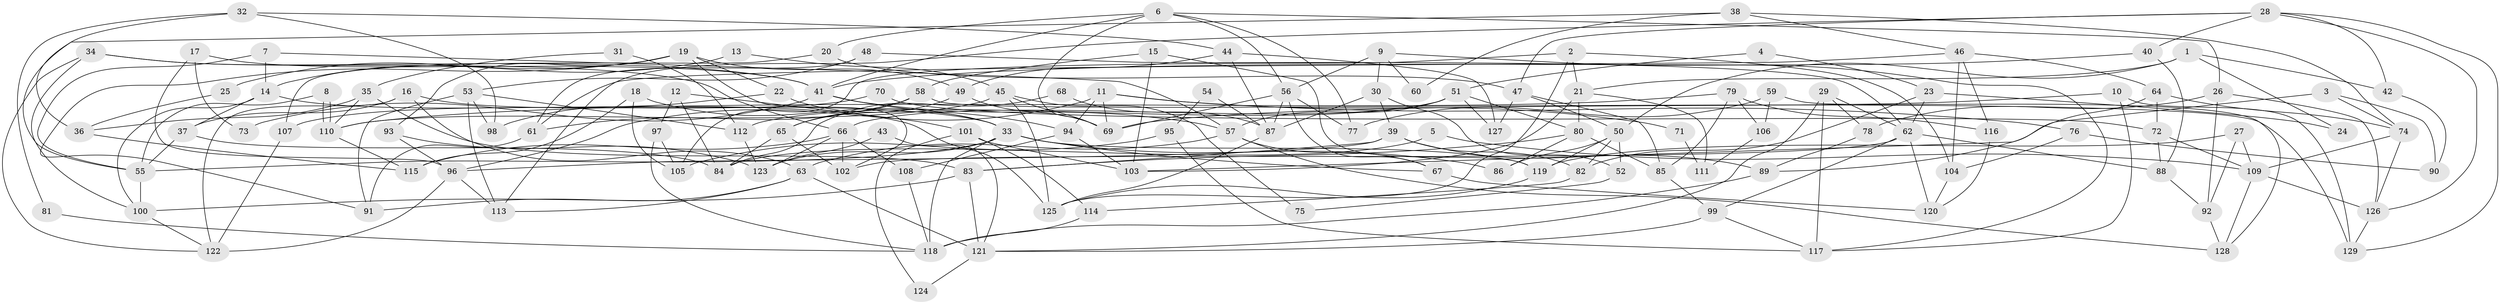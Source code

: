 // coarse degree distribution, {8: 0.15384615384615385, 6: 0.15384615384615385, 7: 0.07692307692307693, 5: 0.2692307692307692, 4: 0.07692307692307693, 10: 0.09615384615384616, 2: 0.057692307692307696, 9: 0.019230769230769232, 3: 0.07692307692307693, 11: 0.019230769230769232}
// Generated by graph-tools (version 1.1) at 2025/37/03/04/25 23:37:15]
// undirected, 129 vertices, 258 edges
graph export_dot {
  node [color=gray90,style=filled];
  1;
  2;
  3;
  4;
  5;
  6;
  7;
  8;
  9;
  10;
  11;
  12;
  13;
  14;
  15;
  16;
  17;
  18;
  19;
  20;
  21;
  22;
  23;
  24;
  25;
  26;
  27;
  28;
  29;
  30;
  31;
  32;
  33;
  34;
  35;
  36;
  37;
  38;
  39;
  40;
  41;
  42;
  43;
  44;
  45;
  46;
  47;
  48;
  49;
  50;
  51;
  52;
  53;
  54;
  55;
  56;
  57;
  58;
  59;
  60;
  61;
  62;
  63;
  64;
  65;
  66;
  67;
  68;
  69;
  70;
  71;
  72;
  73;
  74;
  75;
  76;
  77;
  78;
  79;
  80;
  81;
  82;
  83;
  84;
  85;
  86;
  87;
  88;
  89;
  90;
  91;
  92;
  93;
  94;
  95;
  96;
  97;
  98;
  99;
  100;
  101;
  102;
  103;
  104;
  105;
  106;
  107;
  108;
  109;
  110;
  111;
  112;
  113;
  114;
  115;
  116;
  117;
  118;
  119;
  120;
  121;
  122;
  123;
  124;
  125;
  126;
  127;
  128;
  129;
  1 -- 50;
  1 -- 21;
  1 -- 24;
  1 -- 42;
  2 -- 104;
  2 -- 21;
  2 -- 105;
  2 -- 125;
  3 -- 90;
  3 -- 103;
  3 -- 74;
  4 -- 23;
  4 -- 51;
  5 -- 109;
  5 -- 84;
  6 -- 56;
  6 -- 41;
  6 -- 20;
  6 -- 26;
  6 -- 69;
  6 -- 77;
  7 -- 55;
  7 -- 57;
  7 -- 14;
  8 -- 55;
  8 -- 110;
  8 -- 110;
  9 -- 117;
  9 -- 56;
  9 -- 30;
  9 -- 60;
  10 -- 69;
  10 -- 129;
  10 -- 117;
  11 -- 96;
  11 -- 69;
  11 -- 71;
  11 -- 76;
  11 -- 94;
  12 -- 84;
  12 -- 97;
  12 -- 101;
  13 -- 14;
  13 -- 45;
  14 -- 125;
  14 -- 37;
  14 -- 100;
  15 -- 103;
  15 -- 119;
  15 -- 58;
  16 -- 122;
  16 -- 37;
  16 -- 33;
  16 -- 63;
  17 -- 41;
  17 -- 96;
  17 -- 73;
  18 -- 33;
  18 -- 115;
  18 -- 105;
  19 -- 91;
  19 -- 102;
  19 -- 22;
  19 -- 25;
  19 -- 49;
  19 -- 93;
  20 -- 47;
  20 -- 107;
  21 -- 80;
  21 -- 103;
  21 -- 111;
  22 -- 33;
  22 -- 98;
  23 -- 82;
  23 -- 62;
  23 -- 24;
  25 -- 36;
  26 -- 126;
  26 -- 78;
  26 -- 92;
  27 -- 92;
  27 -- 109;
  27 -- 119;
  28 -- 126;
  28 -- 113;
  28 -- 40;
  28 -- 42;
  28 -- 47;
  28 -- 129;
  29 -- 117;
  29 -- 78;
  29 -- 62;
  29 -- 121;
  30 -- 39;
  30 -- 52;
  30 -- 87;
  31 -- 112;
  31 -- 35;
  32 -- 98;
  32 -- 36;
  32 -- 44;
  32 -- 81;
  33 -- 119;
  33 -- 55;
  33 -- 67;
  33 -- 86;
  33 -- 118;
  33 -- 123;
  34 -- 41;
  34 -- 100;
  34 -- 66;
  34 -- 122;
  35 -- 110;
  35 -- 83;
  35 -- 36;
  36 -- 115;
  37 -- 55;
  37 -- 84;
  38 -- 74;
  38 -- 55;
  38 -- 46;
  38 -- 60;
  39 -- 89;
  39 -- 83;
  39 -- 82;
  39 -- 96;
  40 -- 88;
  40 -- 41;
  41 -- 57;
  41 -- 73;
  41 -- 94;
  42 -- 90;
  43 -- 123;
  43 -- 121;
  44 -- 127;
  44 -- 49;
  44 -- 87;
  45 -- 69;
  45 -- 125;
  45 -- 75;
  45 -- 110;
  46 -- 61;
  46 -- 64;
  46 -- 104;
  46 -- 116;
  47 -- 85;
  47 -- 50;
  47 -- 127;
  48 -- 61;
  48 -- 62;
  48 -- 53;
  49 -- 65;
  49 -- 69;
  50 -- 119;
  50 -- 52;
  50 -- 82;
  50 -- 86;
  51 -- 112;
  51 -- 57;
  51 -- 66;
  51 -- 80;
  51 -- 127;
  52 -- 75;
  53 -- 113;
  53 -- 91;
  53 -- 98;
  53 -- 112;
  54 -- 95;
  54 -- 87;
  55 -- 100;
  56 -- 87;
  56 -- 69;
  56 -- 67;
  56 -- 77;
  57 -- 63;
  57 -- 67;
  57 -- 128;
  58 -- 65;
  58 -- 61;
  58 -- 129;
  59 -- 77;
  59 -- 128;
  59 -- 106;
  61 -- 91;
  62 -- 120;
  62 -- 88;
  62 -- 99;
  62 -- 102;
  63 -- 121;
  63 -- 91;
  63 -- 113;
  64 -- 74;
  64 -- 72;
  64 -- 89;
  65 -- 102;
  65 -- 84;
  66 -- 102;
  66 -- 108;
  66 -- 115;
  66 -- 123;
  67 -- 120;
  68 -- 87;
  68 -- 84;
  70 -- 72;
  70 -- 107;
  71 -- 111;
  72 -- 109;
  72 -- 88;
  74 -- 126;
  74 -- 109;
  76 -- 104;
  76 -- 90;
  78 -- 89;
  79 -- 85;
  79 -- 110;
  79 -- 106;
  79 -- 116;
  80 -- 86;
  80 -- 83;
  80 -- 85;
  81 -- 118;
  82 -- 114;
  83 -- 100;
  83 -- 121;
  85 -- 99;
  87 -- 125;
  88 -- 92;
  89 -- 118;
  92 -- 128;
  93 -- 123;
  93 -- 96;
  94 -- 103;
  94 -- 108;
  95 -- 117;
  95 -- 105;
  96 -- 113;
  96 -- 122;
  97 -- 105;
  97 -- 118;
  99 -- 121;
  99 -- 117;
  100 -- 122;
  101 -- 114;
  101 -- 103;
  101 -- 124;
  104 -- 120;
  106 -- 111;
  107 -- 122;
  108 -- 118;
  109 -- 128;
  109 -- 126;
  110 -- 115;
  112 -- 123;
  114 -- 118;
  116 -- 120;
  119 -- 125;
  121 -- 124;
  126 -- 129;
}
